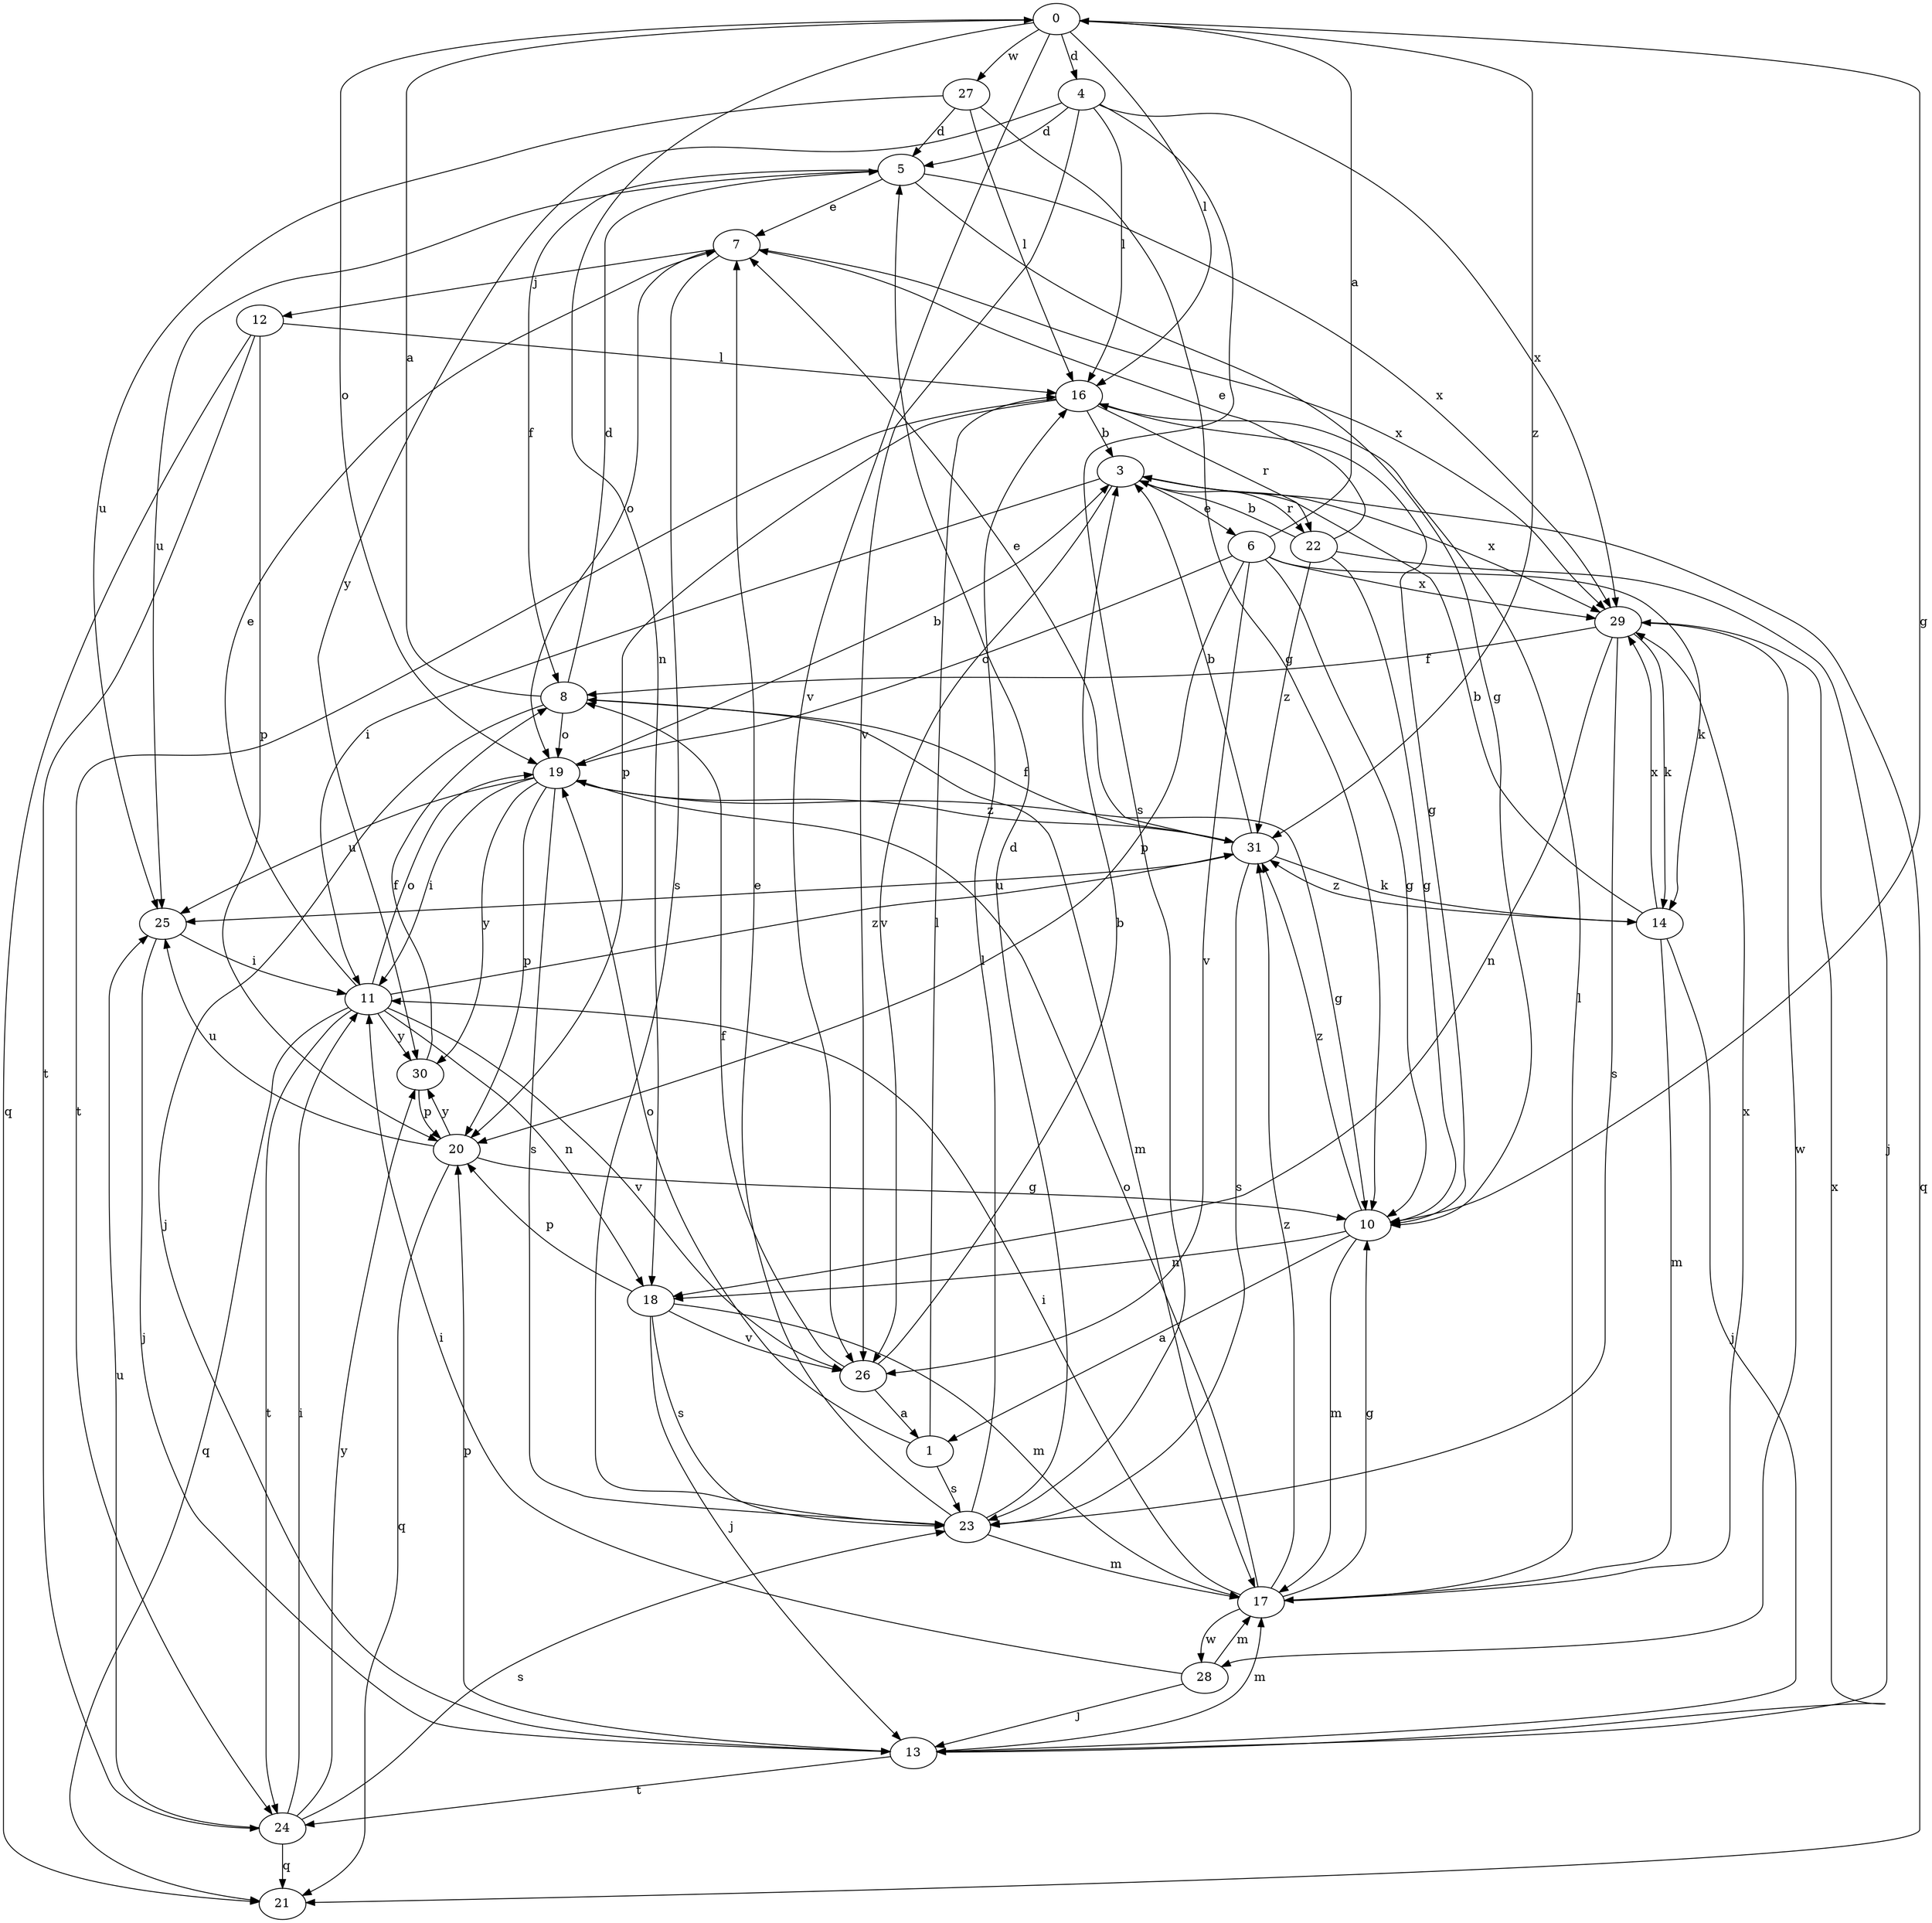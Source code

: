 strict digraph  {
0;
1;
3;
4;
5;
6;
7;
8;
10;
11;
12;
13;
14;
16;
17;
18;
19;
20;
21;
22;
23;
24;
25;
26;
27;
28;
29;
30;
31;
0 -> 4  [label=d];
0 -> 10  [label=g];
0 -> 16  [label=l];
0 -> 18  [label=n];
0 -> 19  [label=o];
0 -> 26  [label=v];
0 -> 27  [label=w];
0 -> 31  [label=z];
1 -> 16  [label=l];
1 -> 19  [label=o];
1 -> 23  [label=s];
3 -> 6  [label=e];
3 -> 11  [label=i];
3 -> 21  [label=q];
3 -> 22  [label=r];
3 -> 26  [label=v];
3 -> 29  [label=x];
4 -> 5  [label=d];
4 -> 16  [label=l];
4 -> 23  [label=s];
4 -> 26  [label=v];
4 -> 29  [label=x];
4 -> 30  [label=y];
5 -> 7  [label=e];
5 -> 8  [label=f];
5 -> 10  [label=g];
5 -> 25  [label=u];
5 -> 29  [label=x];
6 -> 0  [label=a];
6 -> 10  [label=g];
6 -> 14  [label=k];
6 -> 19  [label=o];
6 -> 20  [label=p];
6 -> 26  [label=v];
6 -> 29  [label=x];
7 -> 12  [label=j];
7 -> 19  [label=o];
7 -> 23  [label=s];
7 -> 29  [label=x];
8 -> 0  [label=a];
8 -> 5  [label=d];
8 -> 13  [label=j];
8 -> 17  [label=m];
8 -> 19  [label=o];
10 -> 1  [label=a];
10 -> 17  [label=m];
10 -> 18  [label=n];
10 -> 31  [label=z];
11 -> 7  [label=e];
11 -> 18  [label=n];
11 -> 19  [label=o];
11 -> 21  [label=q];
11 -> 24  [label=t];
11 -> 26  [label=v];
11 -> 30  [label=y];
11 -> 31  [label=z];
12 -> 16  [label=l];
12 -> 20  [label=p];
12 -> 21  [label=q];
12 -> 24  [label=t];
13 -> 17  [label=m];
13 -> 20  [label=p];
13 -> 24  [label=t];
13 -> 29  [label=x];
14 -> 3  [label=b];
14 -> 13  [label=j];
14 -> 17  [label=m];
14 -> 29  [label=x];
14 -> 31  [label=z];
16 -> 3  [label=b];
16 -> 10  [label=g];
16 -> 20  [label=p];
16 -> 22  [label=r];
16 -> 24  [label=t];
17 -> 10  [label=g];
17 -> 11  [label=i];
17 -> 16  [label=l];
17 -> 19  [label=o];
17 -> 28  [label=w];
17 -> 29  [label=x];
17 -> 31  [label=z];
18 -> 13  [label=j];
18 -> 17  [label=m];
18 -> 20  [label=p];
18 -> 23  [label=s];
18 -> 26  [label=v];
19 -> 3  [label=b];
19 -> 10  [label=g];
19 -> 11  [label=i];
19 -> 20  [label=p];
19 -> 23  [label=s];
19 -> 25  [label=u];
19 -> 30  [label=y];
19 -> 31  [label=z];
20 -> 10  [label=g];
20 -> 21  [label=q];
20 -> 25  [label=u];
20 -> 30  [label=y];
22 -> 3  [label=b];
22 -> 7  [label=e];
22 -> 10  [label=g];
22 -> 13  [label=j];
22 -> 31  [label=z];
23 -> 5  [label=d];
23 -> 7  [label=e];
23 -> 16  [label=l];
23 -> 17  [label=m];
24 -> 11  [label=i];
24 -> 21  [label=q];
24 -> 23  [label=s];
24 -> 25  [label=u];
24 -> 30  [label=y];
25 -> 11  [label=i];
25 -> 13  [label=j];
26 -> 1  [label=a];
26 -> 3  [label=b];
26 -> 8  [label=f];
27 -> 5  [label=d];
27 -> 10  [label=g];
27 -> 16  [label=l];
27 -> 25  [label=u];
28 -> 11  [label=i];
28 -> 13  [label=j];
28 -> 17  [label=m];
29 -> 8  [label=f];
29 -> 14  [label=k];
29 -> 18  [label=n];
29 -> 23  [label=s];
29 -> 28  [label=w];
30 -> 8  [label=f];
30 -> 20  [label=p];
31 -> 3  [label=b];
31 -> 7  [label=e];
31 -> 8  [label=f];
31 -> 14  [label=k];
31 -> 23  [label=s];
31 -> 25  [label=u];
}
